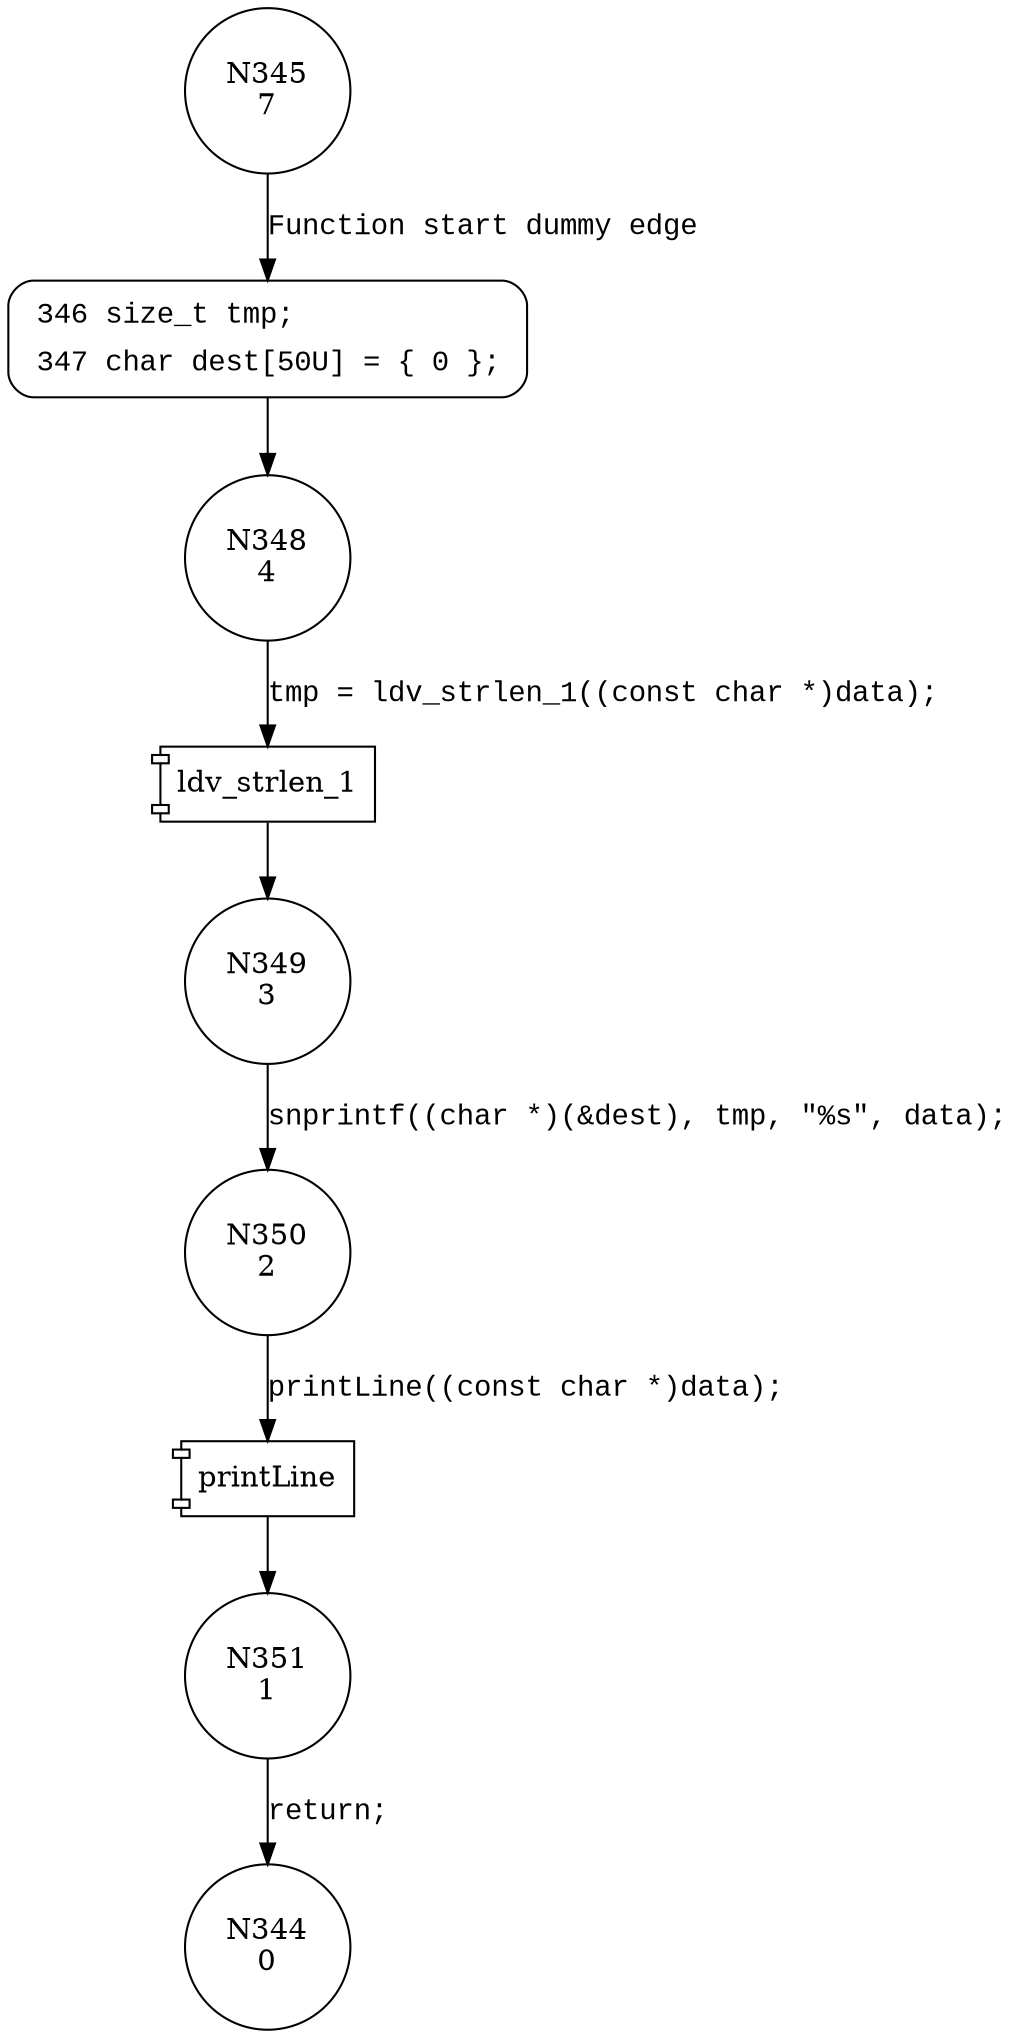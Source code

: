 digraph CWE121_Stack_Based_Buffer_Overflow__CWE806_char_alloca_snprintf_41_badSink {
345 [shape="circle" label="N345\n7"]
346 [shape="circle" label="N346\n6"]
348 [shape="circle" label="N348\n4"]
349 [shape="circle" label="N349\n3"]
350 [shape="circle" label="N350\n2"]
351 [shape="circle" label="N351\n1"]
344 [shape="circle" label="N344\n0"]
346 [style="filled,bold" penwidth="1" fillcolor="white" fontname="Courier New" shape="Mrecord" label=<<table border="0" cellborder="0" cellpadding="3" bgcolor="white"><tr><td align="right">346</td><td align="left">size_t tmp;</td></tr><tr><td align="right">347</td><td align="left">char dest[50U] = &#123; 0 &#125;;</td></tr></table>>]
346 -> 348[label=""]
345 -> 346 [label="Function start dummy edge" fontname="Courier New"]
100026 [shape="component" label="ldv_strlen_1"]
348 -> 100026 [label="tmp = ldv_strlen_1((const char *)data);" fontname="Courier New"]
100026 -> 349 [label="" fontname="Courier New"]
100027 [shape="component" label="printLine"]
350 -> 100027 [label="printLine((const char *)data);" fontname="Courier New"]
100027 -> 351 [label="" fontname="Courier New"]
349 -> 350 [label="snprintf((char *)(&dest), tmp, \"%s\", data);" fontname="Courier New"]
351 -> 344 [label="return;" fontname="Courier New"]
}